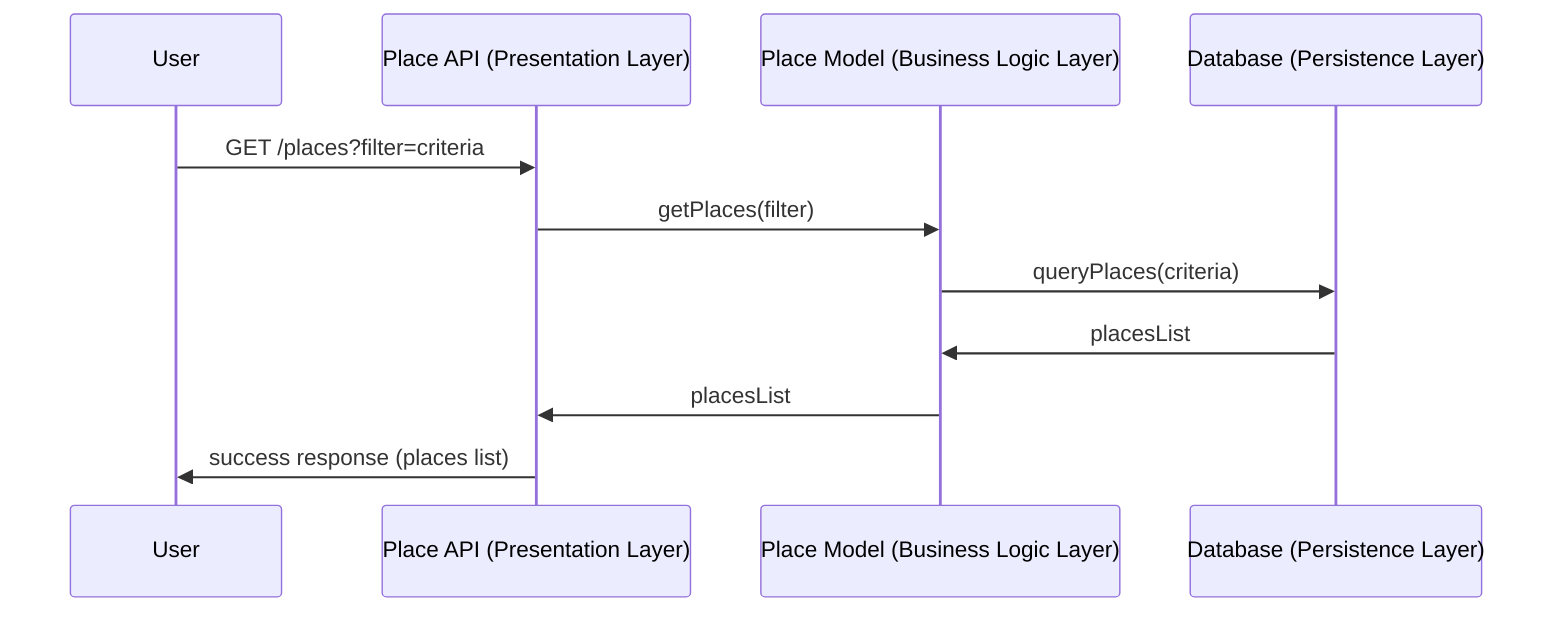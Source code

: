 sequenceDiagram
    participant User as User
    participant API as Place API (Presentation Layer)
    participant BL as Place Model (Business Logic Layer)
    participant DB as Database (Persistence Layer)
    
    User->>API: GET /places?filter=criteria
    API->>BL: getPlaces(filter)
    BL->>DB: queryPlaces(criteria)
    DB->>BL: placesList
    BL->>API: placesList
    API->>User: success response (places list)